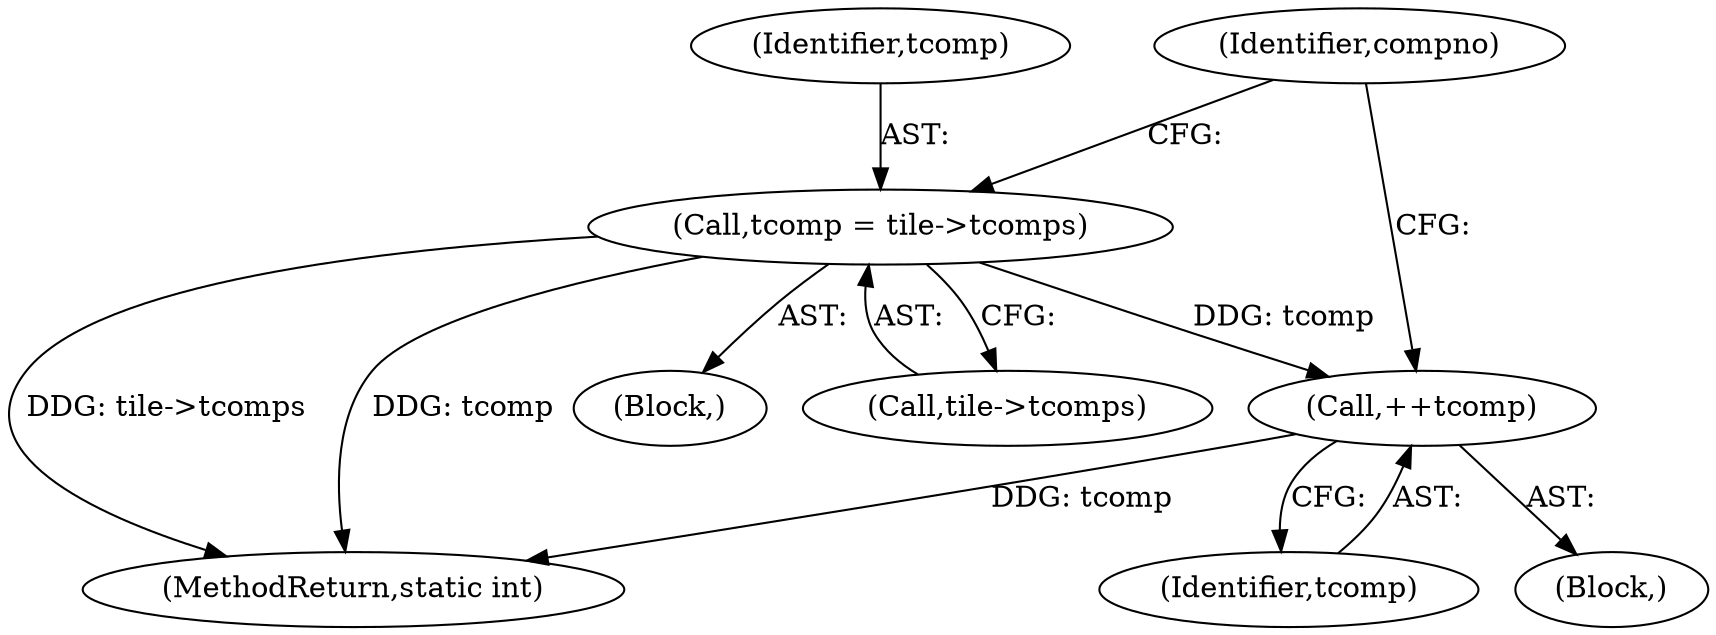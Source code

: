 digraph "0_jasper_dee11ec440d7908d1daf69f40a3324b27cf213ba@pointer" {
"1000260" [label="(Call,tcomp = tile->tcomps)"];
"1000273" [label="(Call,++tcomp)"];
"1000256" [label="(Block,)"];
"1000260" [label="(Call,tcomp = tile->tcomps)"];
"1000262" [label="(Call,tile->tcomps)"];
"1000270" [label="(Block,)"];
"1000266" [label="(Identifier,compno)"];
"1000273" [label="(Call,++tcomp)"];
"1000261" [label="(Identifier,tcomp)"];
"1000699" [label="(MethodReturn,static int)"];
"1000274" [label="(Identifier,tcomp)"];
"1000260" -> "1000256"  [label="AST: "];
"1000260" -> "1000262"  [label="CFG: "];
"1000261" -> "1000260"  [label="AST: "];
"1000262" -> "1000260"  [label="AST: "];
"1000266" -> "1000260"  [label="CFG: "];
"1000260" -> "1000699"  [label="DDG: tile->tcomps"];
"1000260" -> "1000699"  [label="DDG: tcomp"];
"1000260" -> "1000273"  [label="DDG: tcomp"];
"1000273" -> "1000270"  [label="AST: "];
"1000273" -> "1000274"  [label="CFG: "];
"1000274" -> "1000273"  [label="AST: "];
"1000266" -> "1000273"  [label="CFG: "];
"1000273" -> "1000699"  [label="DDG: tcomp"];
}
